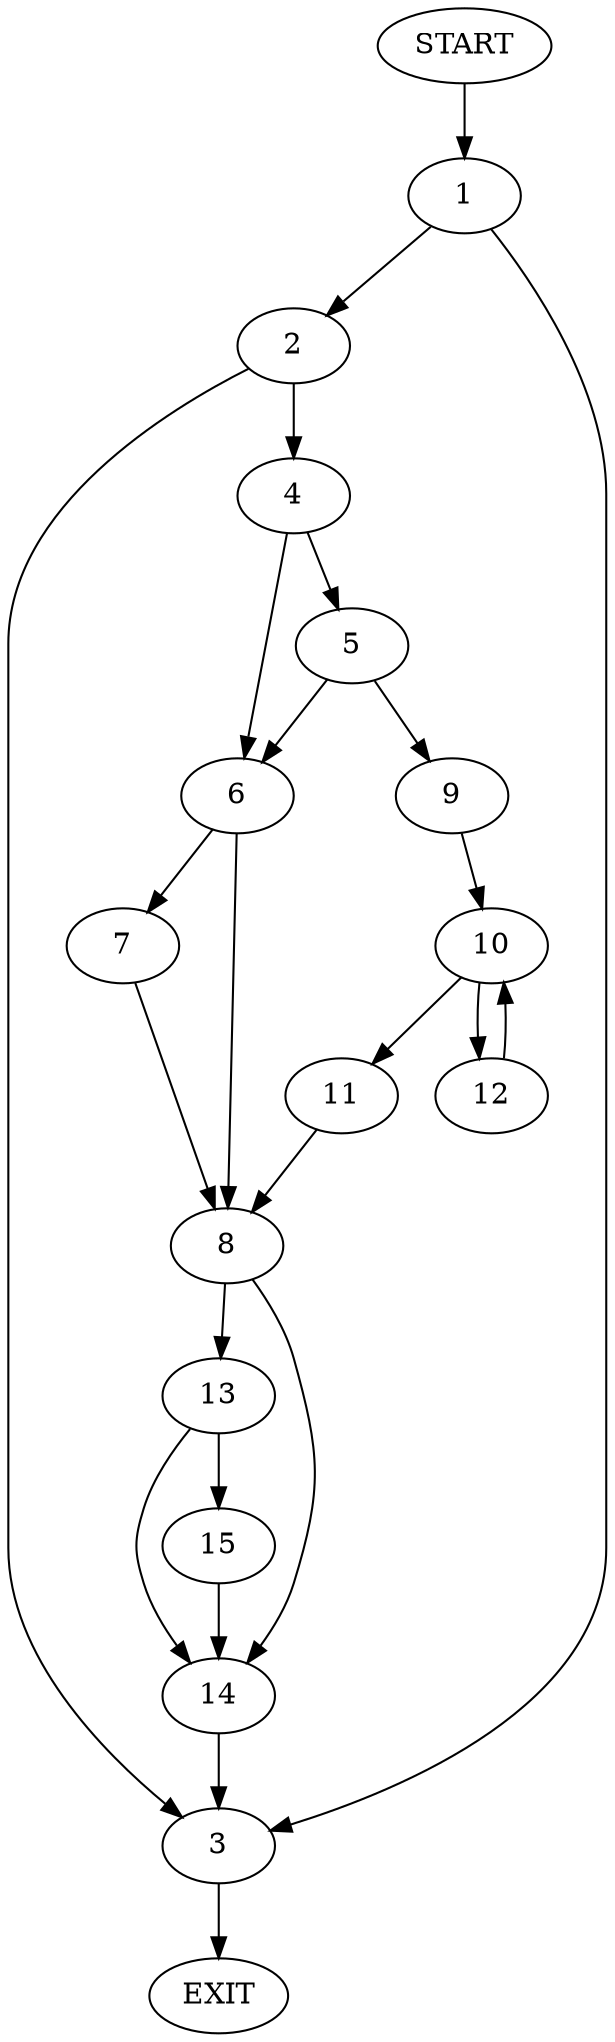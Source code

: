 digraph {
0 [label="START"]
16 [label="EXIT"]
0 -> 1
1 -> 2
1 -> 3
3 -> 16
2 -> 4
2 -> 3
4 -> 5
4 -> 6
6 -> 7
6 -> 8
5 -> 6
5 -> 9
9 -> 10
10 -> 11
10 -> 12
11 -> 8
12 -> 10
8 -> 13
8 -> 14
7 -> 8
14 -> 3
13 -> 15
13 -> 14
15 -> 14
}

